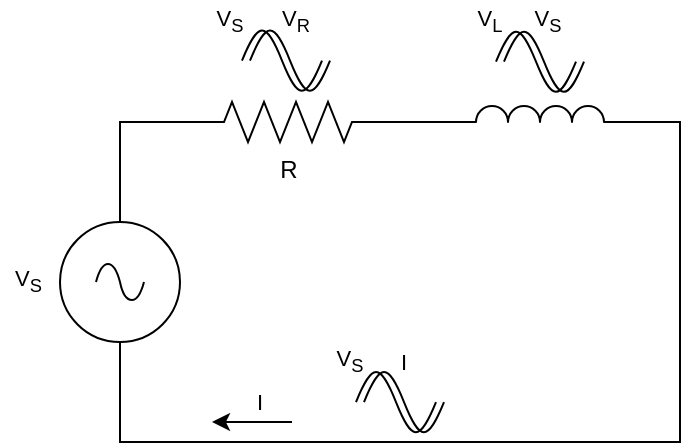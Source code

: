 <mxfile version="28.2.8">
  <diagram name="Page 1" id="Page-1">
    <mxGraphModel dx="503" dy="638" grid="1" gridSize="10" guides="1" tooltips="1" connect="1" arrows="1" fold="1" page="1" pageScale="1" pageWidth="827" pageHeight="1169" math="0" shadow="0">
      <root>
        <mxCell id="0" />
        <mxCell id="1" parent="0" />
        <mxCell id="Ujd3gYJdI7Ede4nfyPS--50" value="V&lt;sub&gt;L&lt;/sub&gt;" style="text;html=1;whiteSpace=wrap;strokeColor=none;fillColor=none;align=center;verticalAlign=middle;rounded=0;fontFamily=Helvetica;fontSize=11;fontColor=default;labelBackgroundColor=default;convertToSvg=1;" parent="1" vertex="1">
          <mxGeometry x="295" y="179.82" width="20" height="20" as="geometry" />
        </mxCell>
        <mxCell id="Ujd3gYJdI7Ede4nfyPS--35" value="&lt;div align=&quot;right&quot;&gt;V&lt;sub&gt;S&lt;/sub&gt;&lt;/div&gt;" style="text;html=1;whiteSpace=wrap;strokeColor=none;fillColor=none;align=right;verticalAlign=middle;rounded=0;fontFamily=Helvetica;fontSize=11;fontColor=default;labelBackgroundColor=default;convertToSvg=1;" parent="1" vertex="1">
          <mxGeometry x="60" y="305" width="23" height="30" as="geometry" />
        </mxCell>
        <mxCell id="Ujd3gYJdI7Ede4nfyPS--43" value="I" style="text;html=1;whiteSpace=wrap;strokeColor=none;fillColor=none;align=center;verticalAlign=middle;rounded=0;fontFamily=Helvetica;fontSize=11;fontColor=default;labelBackgroundColor=default;convertToSvg=1;" parent="1" vertex="1">
          <mxGeometry x="180" y="370" width="20" height="20" as="geometry" />
        </mxCell>
        <mxCell id="Ujd3gYJdI7Ede4nfyPS--44" value="I" style="text;html=1;whiteSpace=wrap;strokeColor=none;fillColor=none;align=center;verticalAlign=middle;rounded=0;fontFamily=Helvetica;fontSize=11;fontColor=default;labelBackgroundColor=default;convertToSvg=1;" parent="1" vertex="1">
          <mxGeometry x="252" y="350" width="20" height="20" as="geometry" />
        </mxCell>
        <mxCell id="Ujd3gYJdI7Ede4nfyPS--46" value="V&lt;sub&gt;S&lt;/sub&gt;" style="text;html=1;whiteSpace=wrap;strokeColor=none;fillColor=none;align=center;verticalAlign=middle;rounded=0;fontFamily=Helvetica;fontSize=11;fontColor=default;labelBackgroundColor=default;convertToSvg=1;" parent="1" vertex="1">
          <mxGeometry x="324" y="180" width="20" height="20" as="geometry" />
        </mxCell>
        <mxCell id="Ujd3gYJdI7Ede4nfyPS--48" value="V&lt;sub&gt;S&lt;/sub&gt;" style="text;html=1;whiteSpace=wrap;strokeColor=none;fillColor=none;align=center;verticalAlign=middle;rounded=0;fontFamily=Helvetica;fontSize=11;fontColor=default;labelBackgroundColor=default;convertToSvg=1;" parent="1" vertex="1">
          <mxGeometry x="165" y="179.82" width="20" height="20" as="geometry" />
        </mxCell>
        <mxCell id="Ujd3gYJdI7Ede4nfyPS--49" value="V&lt;sub&gt;R&lt;/sub&gt;" style="text;html=1;whiteSpace=wrap;strokeColor=none;fillColor=none;align=center;verticalAlign=middle;rounded=0;fontFamily=Helvetica;fontSize=11;fontColor=default;labelBackgroundColor=default;convertToSvg=1;" parent="1" vertex="1">
          <mxGeometry x="198" y="180" width="20" height="20" as="geometry" />
        </mxCell>
        <mxCell id="Ujd3gYJdI7Ede4nfyPS--51" value="V&lt;sub&gt;S&lt;/sub&gt;" style="text;html=1;whiteSpace=wrap;strokeColor=none;fillColor=none;align=center;verticalAlign=middle;rounded=0;fontFamily=Helvetica;fontSize=11;fontColor=default;labelBackgroundColor=default;convertToSvg=1;" parent="1" vertex="1">
          <mxGeometry x="225" y="350" width="20" height="20" as="geometry" />
        </mxCell>
        <mxCell id="Ujd3gYJdI7Ede4nfyPS--29" value="" style="pointerEvents=1;verticalLabelPosition=bottom;shadow=0;dashed=0;align=center;html=1;verticalAlign=top;shape=mxgraph.electrical.signal_sources.source;aspect=fixed;points=[[0.5,0,0],[1,0.5,0],[0.5,1,0],[0,0.5,0]];elSignalType=ac;convertToSvg=1;" parent="1" vertex="1">
          <mxGeometry x="90" y="290" width="60" height="60" as="geometry" />
        </mxCell>
        <mxCell id="8oPYJlOP8nwYpFw8I4wL-6" style="edgeStyle=orthogonalEdgeStyle;shape=connector;rounded=0;orthogonalLoop=1;jettySize=auto;html=1;exitX=1;exitY=0.5;exitDx=0;exitDy=0;exitPerimeter=0;strokeColor=default;align=center;verticalAlign=middle;fontFamily=Helvetica;fontSize=11;fontColor=default;labelBackgroundColor=default;endArrow=none;endFill=0;" edge="1" parent="1" source="Ujd3gYJdI7Ede4nfyPS--30">
          <mxGeometry relative="1" as="geometry">
            <mxPoint x="280" y="240.056" as="targetPoint" />
          </mxGeometry>
        </mxCell>
        <mxCell id="Ujd3gYJdI7Ede4nfyPS--30" value="R" style="pointerEvents=1;verticalLabelPosition=bottom;shadow=0;dashed=0;align=center;html=1;verticalAlign=top;shape=mxgraph.electrical.resistors.resistor_2;convertToSvg=1;" parent="1" vertex="1">
          <mxGeometry x="154" y="230" width="100" height="20" as="geometry" />
        </mxCell>
        <mxCell id="Ujd3gYJdI7Ede4nfyPS--34" style="edgeStyle=orthogonalEdgeStyle;shape=connector;rounded=0;orthogonalLoop=1;jettySize=auto;html=1;exitX=0;exitY=0.5;exitDx=0;exitDy=0;exitPerimeter=0;entryX=0.5;entryY=0;entryDx=0;entryDy=0;entryPerimeter=0;strokeColor=default;align=center;verticalAlign=middle;fontFamily=Helvetica;fontSize=11;fontColor=default;labelBackgroundColor=default;endArrow=none;endFill=0;convertToSvg=1;" parent="1" source="Ujd3gYJdI7Ede4nfyPS--30" target="Ujd3gYJdI7Ede4nfyPS--29" edge="1">
          <mxGeometry relative="1" as="geometry" />
        </mxCell>
        <mxCell id="Ujd3gYJdI7Ede4nfyPS--36" value="" style="pointerEvents=1;verticalLabelPosition=bottom;shadow=0;dashed=0;align=center;html=1;verticalAlign=top;shape=mxgraph.electrical.waveforms.sine_wave;fontFamily=Helvetica;fontSize=11;fontColor=default;labelBackgroundColor=default;convertToSvg=1;" parent="1" vertex="1">
          <mxGeometry x="181" y="189.25" width="40" height="40.18" as="geometry" />
        </mxCell>
        <mxCell id="Ujd3gYJdI7Ede4nfyPS--37" value="" style="pointerEvents=1;verticalLabelPosition=bottom;shadow=0;dashed=0;align=center;html=1;verticalAlign=top;shape=mxgraph.electrical.waveforms.sine_wave;fontFamily=Helvetica;fontSize=11;fontColor=default;labelBackgroundColor=default;convertToSvg=1;" parent="1" vertex="1">
          <mxGeometry x="185" y="189.25" width="40" height="40.18" as="geometry" />
        </mxCell>
        <mxCell id="Ujd3gYJdI7Ede4nfyPS--38" value="" style="pointerEvents=1;verticalLabelPosition=bottom;shadow=0;dashed=0;align=center;html=1;verticalAlign=top;shape=mxgraph.electrical.waveforms.sine_wave;fontFamily=Helvetica;fontSize=11;fontColor=default;labelBackgroundColor=default;convertToSvg=1;" parent="1" vertex="1">
          <mxGeometry x="308" y="189.82" width="40" height="40.18" as="geometry" />
        </mxCell>
        <mxCell id="Ujd3gYJdI7Ede4nfyPS--39" value="" style="pointerEvents=1;verticalLabelPosition=bottom;shadow=0;dashed=0;align=center;html=1;verticalAlign=top;shape=mxgraph.electrical.waveforms.sine_wave;fontFamily=Helvetica;fontSize=11;fontColor=default;labelBackgroundColor=default;convertToSvg=1;" parent="1" vertex="1">
          <mxGeometry x="312" y="189.82" width="40" height="40.18" as="geometry" />
        </mxCell>
        <mxCell id="Ujd3gYJdI7Ede4nfyPS--40" value="" style="pointerEvents=1;verticalLabelPosition=bottom;shadow=0;dashed=0;align=center;html=1;verticalAlign=top;shape=mxgraph.electrical.waveforms.sine_wave;fontFamily=Helvetica;fontSize=11;fontColor=default;labelBackgroundColor=default;convertToSvg=1;" parent="1" vertex="1">
          <mxGeometry x="238" y="360" width="40" height="40.18" as="geometry" />
        </mxCell>
        <mxCell id="Ujd3gYJdI7Ede4nfyPS--41" value="" style="pointerEvents=1;verticalLabelPosition=bottom;shadow=0;dashed=0;align=center;html=1;verticalAlign=top;shape=mxgraph.electrical.waveforms.sine_wave;fontFamily=Helvetica;fontSize=11;fontColor=default;labelBackgroundColor=default;convertToSvg=1;" parent="1" vertex="1">
          <mxGeometry x="242" y="360" width="40" height="40.18" as="geometry" />
        </mxCell>
        <mxCell id="Ujd3gYJdI7Ede4nfyPS--42" value="" style="edgeStyle=none;orthogonalLoop=1;jettySize=auto;html=1;rounded=0;strokeColor=default;align=center;verticalAlign=middle;fontFamily=Helvetica;fontSize=11;fontColor=default;labelBackgroundColor=default;endArrow=none;endFill=0;startArrow=classic;startFill=1;convertToSvg=1;" parent="1" edge="1">
          <mxGeometry width="80" relative="1" as="geometry">
            <mxPoint x="166" y="390" as="sourcePoint" />
            <mxPoint x="206" y="390" as="targetPoint" />
            <Array as="points" />
          </mxGeometry>
        </mxCell>
        <mxCell id="8oPYJlOP8nwYpFw8I4wL-1" value="" style="pointerEvents=1;verticalLabelPosition=bottom;shadow=0;dashed=0;align=center;html=1;verticalAlign=top;shape=mxgraph.electrical.inductors.inductor_3;" vertex="1" parent="1">
          <mxGeometry x="280" y="232" width="100" height="8" as="geometry" />
        </mxCell>
        <mxCell id="8oPYJlOP8nwYpFw8I4wL-4" style="edgeStyle=orthogonalEdgeStyle;shape=connector;rounded=0;orthogonalLoop=1;jettySize=auto;html=1;exitX=1;exitY=1;exitDx=0;exitDy=0;exitPerimeter=0;entryX=0.5;entryY=1;entryDx=0;entryDy=0;entryPerimeter=0;strokeColor=default;align=center;verticalAlign=middle;fontFamily=Helvetica;fontSize=11;fontColor=default;labelBackgroundColor=default;endArrow=none;endFill=0;" edge="1" parent="1" source="8oPYJlOP8nwYpFw8I4wL-1" target="Ujd3gYJdI7Ede4nfyPS--29">
          <mxGeometry relative="1" as="geometry">
            <Array as="points">
              <mxPoint x="400" y="240" />
              <mxPoint x="400" y="400" />
              <mxPoint x="120" y="400" />
            </Array>
          </mxGeometry>
        </mxCell>
      </root>
    </mxGraphModel>
  </diagram>
</mxfile>
